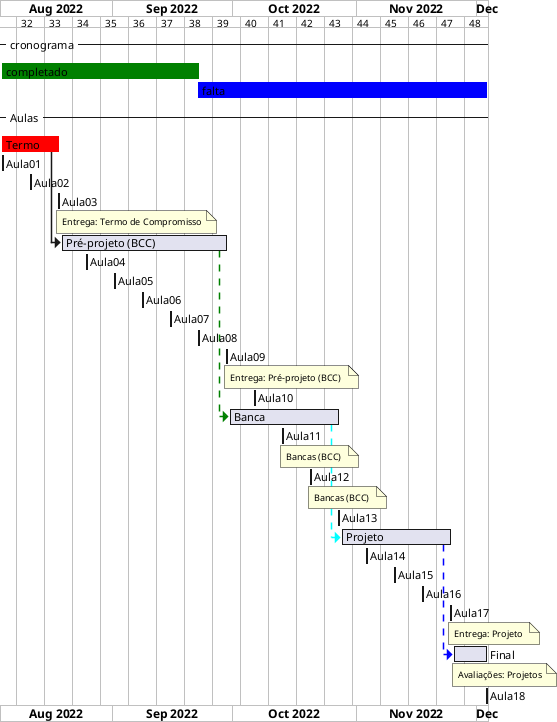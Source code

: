 @startgantt cronograma_BCC

/'TODO: tentar usar variáveis do sistema: https://blog.jdriven.com/2017/01/plantuml-pleasantness-using-current-date/  '/
/'atualizar'/
!$dataInicio = "2022-08-04"
!$dataFim  = "2022-12-03"
!$Aula01 = $dataInicio
!$Aula02 = "2022-08-11"
!$Aula03 = "2022-08-18"
!$Aula04 = "2022-08-25"
!$Aula05 = "2022-09-01"
!$Aula06 = "2022-09-08"
!$Aula07 = "2022-09-15"
!$Aula08 = "2022-09-22"
!$Aula09 = "2022-09-29"
!$Aula10 = "2022-10-06"
!$Aula11 = "2022-10-13"
!$Aula12 = "2022-10-20"
!$Aula13 = "2022-10-27"
!$Aula14 = "2022-11-03"
!$Aula15 = "2022-11-10"
!$Aula16 = "2022-11-17"
!$Aula17 = "2022-11-24"
!$Aula18 = "2022-12-01"
!$Aula18 = $dataFim

!$dataAtual  = $Aula08
/'atualizar'/

ganttscale weekly

Project starts $dataInicio

-- cronograma -- 
[completado] is colored in green
[completado] starts $dataInicio and ends $dataAtual
[falta] starts $dataAtual and ends $dataFim
[falta] is colored in blue

-- Aulas -- 
[Termo] is colored in Red
[Termo]  starts $Aula01 and ends $Aula03
[Aula01] starts $Aula01 and ends $Aula01
[Aula02] starts $Aula02 and ends $Aula02
[Aula03] starts $Aula03 and ends $Aula03
note bottom
Entrega: Termo de Compromisso
end note
[Pré-projeto (BCC)] starts at [Termo]'s end
[Pré-projeto (BCC)] ends $Aula09
[Aula04] starts $Aula04 and ends $Aula04
[Aula05] starts $Aula05 and ends $Aula05
[Aula06] starts $Aula06 and ends $Aula06
[Aula07] starts $Aula07 and ends $Aula07
[Aula08] starts $Aula08 and ends $Aula08
[Aula09] starts $Aula09 and ends $Aula09
note bottom
Entrega: Pré-projeto (BCC) 
end note
[Aula10] starts $Aula10 and ends $Aula10
[Banca] starts at [Pré-projeto (BCC)]'s end with green dashed link
[Banca] ends $Aula13
[Aula11] starts $Aula11 and ends $Aula11
note bottom
Bancas (BCC) 
end note
[Aula12] starts $Aula12 and ends $Aula12
note bottom
Bancas (BCC) 
end note
[Aula13] starts $Aula13 and ends $Aula13
[Projeto] starts at [Banca]'s end with cyan dashed link
[Projeto] ends $Aula17
[Aula14] starts $Aula14 and ends $Aula14
[Aula15] starts $Aula15 and ends $Aula15
[Aula16] starts $Aula16 and ends $Aula16
[Aula17] starts $Aula17 and ends $Aula17
note bottom
Entrega: Projeto 
end note
[Final] starts at [Projeto]'s end with blue dashed link
[Final] ends $Aula18
note bottom
Avaliações: Projetos
end note
[Aula18] starts $Aula18 and ends $Aula18

@endgantt